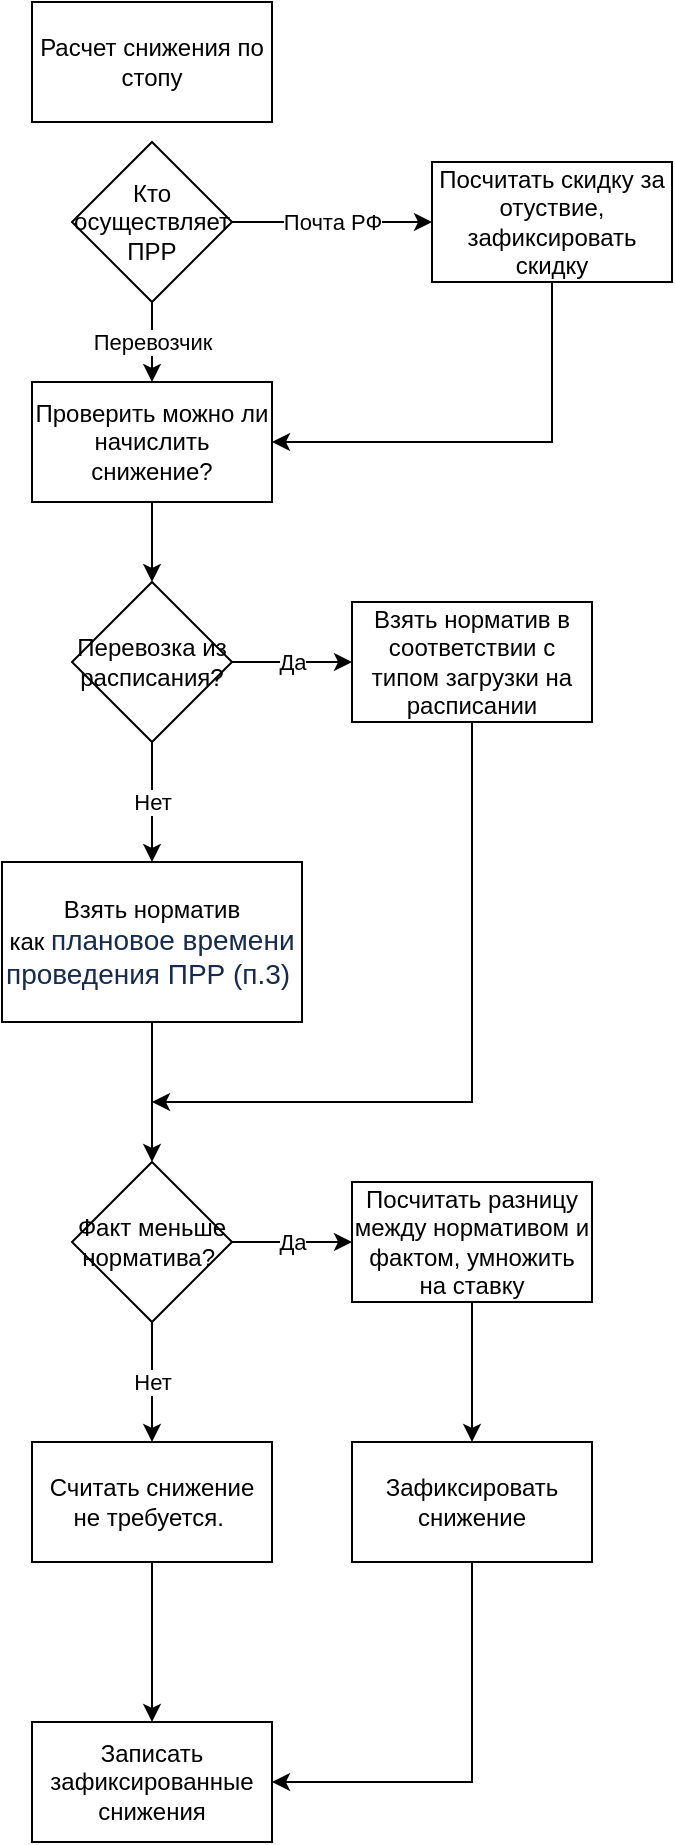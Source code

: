 <mxfile version="14.6.11" type="github"><diagram id="wCF_NJGqB87WkEmUbf-Y" name="Page-1"><mxGraphModel dx="864" dy="471" grid="1" gridSize="10" guides="1" tooltips="1" connect="1" arrows="1" fold="1" page="1" pageScale="1" pageWidth="827" pageHeight="1169" math="0" shadow="0"><root><mxCell id="0"/><mxCell id="1" parent="0"/><mxCell id="7yzUsGF1OJRPoWRic1_j-1" value="Расчет снижения по стопу" style="rounded=0;whiteSpace=wrap;html=1;" vertex="1" parent="1"><mxGeometry x="200" y="40" width="120" height="60" as="geometry"/></mxCell><mxCell id="7yzUsGF1OJRPoWRic1_j-5" value="Перевозчик" style="edgeStyle=orthogonalEdgeStyle;rounded=0;orthogonalLoop=1;jettySize=auto;html=1;" edge="1" parent="1" source="7yzUsGF1OJRPoWRic1_j-2" target="7yzUsGF1OJRPoWRic1_j-4"><mxGeometry relative="1" as="geometry"/></mxCell><mxCell id="7yzUsGF1OJRPoWRic1_j-7" value="Почта РФ" style="edgeStyle=orthogonalEdgeStyle;rounded=0;orthogonalLoop=1;jettySize=auto;html=1;" edge="1" parent="1" source="7yzUsGF1OJRPoWRic1_j-2" target="7yzUsGF1OJRPoWRic1_j-6"><mxGeometry relative="1" as="geometry"/></mxCell><mxCell id="7yzUsGF1OJRPoWRic1_j-2" value="Кто осуществляет ПРР" style="rhombus;whiteSpace=wrap;html=1;" vertex="1" parent="1"><mxGeometry x="220" y="110" width="80" height="80" as="geometry"/></mxCell><mxCell id="7yzUsGF1OJRPoWRic1_j-12" value="" style="edgeStyle=orthogonalEdgeStyle;rounded=0;orthogonalLoop=1;jettySize=auto;html=1;" edge="1" parent="1" source="7yzUsGF1OJRPoWRic1_j-4" target="7yzUsGF1OJRPoWRic1_j-11"><mxGeometry relative="1" as="geometry"/></mxCell><mxCell id="7yzUsGF1OJRPoWRic1_j-4" value="Проверить можно ли начислить снижение?" style="rounded=0;whiteSpace=wrap;html=1;" vertex="1" parent="1"><mxGeometry x="200" y="230" width="120" height="60" as="geometry"/></mxCell><mxCell id="7yzUsGF1OJRPoWRic1_j-8" style="edgeStyle=orthogonalEdgeStyle;rounded=0;orthogonalLoop=1;jettySize=auto;html=1;entryX=1;entryY=0.5;entryDx=0;entryDy=0;" edge="1" parent="1" source="7yzUsGF1OJRPoWRic1_j-6" target="7yzUsGF1OJRPoWRic1_j-4"><mxGeometry relative="1" as="geometry"><Array as="points"><mxPoint x="460" y="260"/></Array></mxGeometry></mxCell><mxCell id="7yzUsGF1OJRPoWRic1_j-6" value="Посчитать скидку за отуствие, зафиксировать скидку" style="whiteSpace=wrap;html=1;" vertex="1" parent="1"><mxGeometry x="400" y="120" width="120" height="60" as="geometry"/></mxCell><mxCell id="7yzUsGF1OJRPoWRic1_j-14" value="Да" style="edgeStyle=orthogonalEdgeStyle;rounded=0;orthogonalLoop=1;jettySize=auto;html=1;" edge="1" parent="1" source="7yzUsGF1OJRPoWRic1_j-11" target="7yzUsGF1OJRPoWRic1_j-13"><mxGeometry relative="1" as="geometry"/></mxCell><mxCell id="7yzUsGF1OJRPoWRic1_j-16" value="Нет" style="edgeStyle=orthogonalEdgeStyle;rounded=0;orthogonalLoop=1;jettySize=auto;html=1;" edge="1" parent="1" source="7yzUsGF1OJRPoWRic1_j-11" target="7yzUsGF1OJRPoWRic1_j-15"><mxGeometry relative="1" as="geometry"/></mxCell><mxCell id="7yzUsGF1OJRPoWRic1_j-11" value="Перевозка из расписания?" style="rhombus;whiteSpace=wrap;html=1;rounded=0;" vertex="1" parent="1"><mxGeometry x="220" y="330" width="80" height="80" as="geometry"/></mxCell><mxCell id="7yzUsGF1OJRPoWRic1_j-19" style="edgeStyle=orthogonalEdgeStyle;rounded=0;orthogonalLoop=1;jettySize=auto;html=1;" edge="1" parent="1" source="7yzUsGF1OJRPoWRic1_j-13"><mxGeometry relative="1" as="geometry"><mxPoint x="260" y="590" as="targetPoint"/><Array as="points"><mxPoint x="420" y="590"/><mxPoint x="300" y="590"/></Array></mxGeometry></mxCell><mxCell id="7yzUsGF1OJRPoWRic1_j-13" value="Взять норматив в соответствии с типом загрузки на расписании" style="whiteSpace=wrap;html=1;rounded=0;" vertex="1" parent="1"><mxGeometry x="360" y="340" width="120" height="60" as="geometry"/></mxCell><mxCell id="7yzUsGF1OJRPoWRic1_j-18" value="" style="edgeStyle=orthogonalEdgeStyle;rounded=0;orthogonalLoop=1;jettySize=auto;html=1;" edge="1" parent="1" source="7yzUsGF1OJRPoWRic1_j-15" target="7yzUsGF1OJRPoWRic1_j-17"><mxGeometry relative="1" as="geometry"/></mxCell><mxCell id="7yzUsGF1OJRPoWRic1_j-15" value="Взять норматив как&amp;nbsp;&lt;span style=&quot;color: rgb(23 , 43 , 77) ; font-family: , &amp;#34;blinkmacsystemfont&amp;#34; , &amp;#34;segoe ui&amp;#34; , &amp;#34;roboto&amp;#34; , &amp;#34;oxygen&amp;#34; , &amp;#34;ubuntu&amp;#34; , &amp;#34;fira sans&amp;#34; , &amp;#34;droid sans&amp;#34; , &amp;#34;helvetica neue&amp;#34; , sans-serif ; font-size: 14px ; background-color: rgb(255 , 255 , 255)&quot;&gt;плановое времени проведения ПРР (п.3)&amp;nbsp;&lt;/span&gt;" style="whiteSpace=wrap;html=1;rounded=0;" vertex="1" parent="1"><mxGeometry x="185" y="470" width="150" height="80" as="geometry"/></mxCell><mxCell id="7yzUsGF1OJRPoWRic1_j-21" value="Нет" style="edgeStyle=orthogonalEdgeStyle;rounded=0;orthogonalLoop=1;jettySize=auto;html=1;" edge="1" parent="1" source="7yzUsGF1OJRPoWRic1_j-17" target="7yzUsGF1OJRPoWRic1_j-20"><mxGeometry relative="1" as="geometry"/></mxCell><mxCell id="7yzUsGF1OJRPoWRic1_j-23" value="Да" style="edgeStyle=orthogonalEdgeStyle;rounded=0;orthogonalLoop=1;jettySize=auto;html=1;" edge="1" parent="1" source="7yzUsGF1OJRPoWRic1_j-17" target="7yzUsGF1OJRPoWRic1_j-22"><mxGeometry relative="1" as="geometry"/></mxCell><mxCell id="7yzUsGF1OJRPoWRic1_j-17" value="Факт меньше норматива?&amp;nbsp;" style="rhombus;whiteSpace=wrap;html=1;rounded=0;" vertex="1" parent="1"><mxGeometry x="220" y="620" width="80" height="80" as="geometry"/></mxCell><mxCell id="7yzUsGF1OJRPoWRic1_j-25" value="" style="edgeStyle=orthogonalEdgeStyle;rounded=0;orthogonalLoop=1;jettySize=auto;html=1;" edge="1" parent="1" source="7yzUsGF1OJRPoWRic1_j-20" target="7yzUsGF1OJRPoWRic1_j-24"><mxGeometry relative="1" as="geometry"/></mxCell><mxCell id="7yzUsGF1OJRPoWRic1_j-20" value="Считать снижение не требуется.&amp;nbsp;" style="whiteSpace=wrap;html=1;rounded=0;" vertex="1" parent="1"><mxGeometry x="200" y="760" width="120" height="60" as="geometry"/></mxCell><mxCell id="7yzUsGF1OJRPoWRic1_j-27" value="" style="edgeStyle=orthogonalEdgeStyle;rounded=0;orthogonalLoop=1;jettySize=auto;html=1;" edge="1" parent="1" source="7yzUsGF1OJRPoWRic1_j-22" target="7yzUsGF1OJRPoWRic1_j-26"><mxGeometry relative="1" as="geometry"/></mxCell><mxCell id="7yzUsGF1OJRPoWRic1_j-22" value="Посчитать разницу между нормативом и фактом, умножить на ставку" style="whiteSpace=wrap;html=1;rounded=0;" vertex="1" parent="1"><mxGeometry x="360" y="630" width="120" height="60" as="geometry"/></mxCell><mxCell id="7yzUsGF1OJRPoWRic1_j-24" value="Записать зафиксированные снижения" style="whiteSpace=wrap;html=1;rounded=0;" vertex="1" parent="1"><mxGeometry x="200" y="900" width="120" height="60" as="geometry"/></mxCell><mxCell id="7yzUsGF1OJRPoWRic1_j-28" style="edgeStyle=orthogonalEdgeStyle;rounded=0;orthogonalLoop=1;jettySize=auto;html=1;entryX=1;entryY=0.5;entryDx=0;entryDy=0;" edge="1" parent="1" source="7yzUsGF1OJRPoWRic1_j-26" target="7yzUsGF1OJRPoWRic1_j-24"><mxGeometry relative="1" as="geometry"><Array as="points"><mxPoint x="420" y="930"/></Array></mxGeometry></mxCell><mxCell id="7yzUsGF1OJRPoWRic1_j-26" value="Зафиксировать снижение" style="whiteSpace=wrap;html=1;rounded=0;" vertex="1" parent="1"><mxGeometry x="360" y="760" width="120" height="60" as="geometry"/></mxCell></root></mxGraphModel></diagram></mxfile>